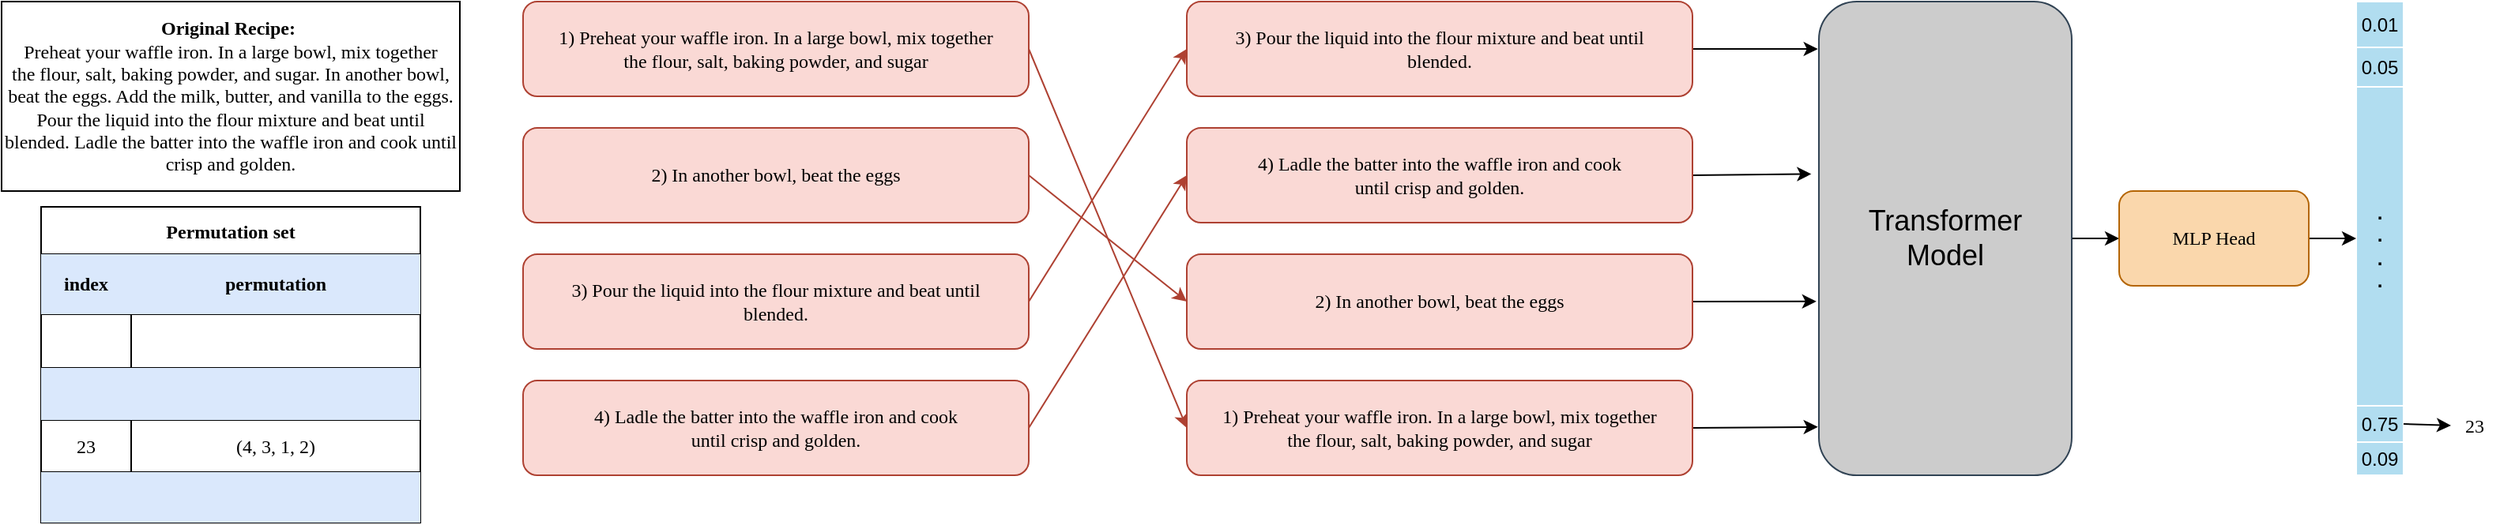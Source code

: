 <mxfile version="20.6.0" type="github">
  <diagram id="yWNZY2J24FkwbNy4CQpn" name="Page-1">
    <mxGraphModel dx="2391" dy="804" grid="1" gridSize="10" guides="1" tooltips="1" connect="1" arrows="1" fold="1" page="1" pageScale="1" pageWidth="827" pageHeight="1169" math="0" shadow="0">
      <root>
        <mxCell id="0" />
        <mxCell id="1" parent="0" />
        <mxCell id="Zrs7Km_TVFCokHQbHUnR-35" style="edgeStyle=none;rounded=0;orthogonalLoop=1;jettySize=auto;html=1;exitX=1;exitY=0.5;exitDx=0;exitDy=0;entryX=0;entryY=0.5;entryDx=0;entryDy=0;fillColor=#fad9d5;strokeColor=#ae4132;fontFamily=Times New Roman;" edge="1" parent="1" source="Zrs7Km_TVFCokHQbHUnR-1" target="Zrs7Km_TVFCokHQbHUnR-28">
          <mxGeometry relative="1" as="geometry" />
        </mxCell>
        <mxCell id="Zrs7Km_TVFCokHQbHUnR-1" value="1) Preheat your waffle iron. In a large bowl, mix together&lt;br&gt;the flour, salt, baking powder, and sugar" style="rounded=1;whiteSpace=wrap;html=1;fillColor=#fad9d5;strokeColor=#ae4132;fontFamily=Times New Roman;" vertex="1" parent="1">
          <mxGeometry x="100" y="120" width="320" height="60" as="geometry" />
        </mxCell>
        <mxCell id="Zrs7Km_TVFCokHQbHUnR-36" style="edgeStyle=none;rounded=0;orthogonalLoop=1;jettySize=auto;html=1;exitX=1;exitY=0.5;exitDx=0;exitDy=0;entryX=0;entryY=0.5;entryDx=0;entryDy=0;fillColor=#fad9d5;strokeColor=#ae4132;fontFamily=Times New Roman;" edge="1" parent="1" source="Zrs7Km_TVFCokHQbHUnR-2" target="Zrs7Km_TVFCokHQbHUnR-29">
          <mxGeometry relative="1" as="geometry" />
        </mxCell>
        <mxCell id="Zrs7Km_TVFCokHQbHUnR-2" value="2) In another bowl, beat the eggs" style="rounded=1;whiteSpace=wrap;html=1;fillColor=#fad9d5;strokeColor=#ae4132;fontFamily=Times New Roman;" vertex="1" parent="1">
          <mxGeometry x="100" y="200" width="320" height="60" as="geometry" />
        </mxCell>
        <mxCell id="Zrs7Km_TVFCokHQbHUnR-37" style="edgeStyle=none;rounded=0;orthogonalLoop=1;jettySize=auto;html=1;exitX=1;exitY=0.5;exitDx=0;exitDy=0;entryX=0;entryY=0.5;entryDx=0;entryDy=0;fillColor=#fad9d5;strokeColor=#ae4132;fontFamily=Times New Roman;" edge="1" parent="1" source="Zrs7Km_TVFCokHQbHUnR-4" target="Zrs7Km_TVFCokHQbHUnR-30">
          <mxGeometry relative="1" as="geometry" />
        </mxCell>
        <mxCell id="Zrs7Km_TVFCokHQbHUnR-4" value="3) Pour the liquid into the flour mixture and beat until&lt;br&gt;blended." style="rounded=1;whiteSpace=wrap;html=1;fillColor=#fad9d5;strokeColor=#ae4132;fontFamily=Times New Roman;" vertex="1" parent="1">
          <mxGeometry x="100" y="280" width="320" height="60" as="geometry" />
        </mxCell>
        <mxCell id="Zrs7Km_TVFCokHQbHUnR-38" style="edgeStyle=none;rounded=0;orthogonalLoop=1;jettySize=auto;html=1;exitX=1;exitY=0.5;exitDx=0;exitDy=0;entryX=0;entryY=0.5;entryDx=0;entryDy=0;fillColor=#fad9d5;strokeColor=#ae4132;fontFamily=Times New Roman;" edge="1" parent="1" source="Zrs7Km_TVFCokHQbHUnR-6" target="Zrs7Km_TVFCokHQbHUnR-31">
          <mxGeometry relative="1" as="geometry" />
        </mxCell>
        <mxCell id="Zrs7Km_TVFCokHQbHUnR-6" value="4) Ladle the batter into the waffle iron and cook&lt;br&gt;until crisp and golden." style="rounded=1;whiteSpace=wrap;html=1;fillColor=#fad9d5;strokeColor=#ae4132;fontFamily=Times New Roman;" vertex="1" parent="1">
          <mxGeometry x="100" y="360" width="320" height="60" as="geometry" />
        </mxCell>
        <mxCell id="Zrs7Km_TVFCokHQbHUnR-7" value="&lt;b&gt;Original Recipe:&amp;nbsp;&lt;/b&gt;&lt;br&gt;Preheat your waffle iron. In a large bowl, mix together&lt;br&gt;the flour, salt, baking powder, and sugar. In another bowl, beat the eggs. Add the milk, butter, and vanilla to the eggs. Pour the liquid into the flour mixture and beat until blended. Ladle the batter into the waffle iron and cook until crisp and golden." style="rounded=0;whiteSpace=wrap;html=1;fontFamily=Times New Roman;" vertex="1" parent="1">
          <mxGeometry x="-230" y="120" width="290" height="120" as="geometry" />
        </mxCell>
        <mxCell id="Zrs7Km_TVFCokHQbHUnR-8" value="Permutation set" style="shape=table;startSize=30;container=1;collapsible=0;childLayout=tableLayout;fontStyle=1;align=center;fontFamily=Times New Roman;strokeColor=#000000;" vertex="1" parent="1">
          <mxGeometry x="-205" y="250" width="240" height="200" as="geometry" />
        </mxCell>
        <mxCell id="Zrs7Km_TVFCokHQbHUnR-9" value="" style="shape=tableRow;horizontal=0;startSize=0;swimlaneHead=0;swimlaneBody=0;top=0;left=0;bottom=0;right=0;collapsible=0;dropTarget=0;fillColor=none;points=[[0,0.5],[1,0.5]];portConstraint=eastwest;fontFamily=Times New Roman;" vertex="1" parent="Zrs7Km_TVFCokHQbHUnR-8">
          <mxGeometry y="30" width="240" height="38" as="geometry" />
        </mxCell>
        <mxCell id="Zrs7Km_TVFCokHQbHUnR-10" value="index" style="shape=partialRectangle;html=1;whiteSpace=wrap;connectable=0;fillColor=#dae8fc;top=0;left=0;bottom=0;right=0;overflow=hidden;fontStyle=1;strokeColor=#6c8ebf;fontFamily=Times New Roman;" vertex="1" parent="Zrs7Km_TVFCokHQbHUnR-9">
          <mxGeometry width="57" height="38" as="geometry">
            <mxRectangle width="57" height="38" as="alternateBounds" />
          </mxGeometry>
        </mxCell>
        <mxCell id="Zrs7Km_TVFCokHQbHUnR-11" value="permutation" style="shape=partialRectangle;html=1;whiteSpace=wrap;connectable=0;fillColor=#dae8fc;top=0;left=0;bottom=0;right=0;overflow=hidden;fontStyle=1;strokeColor=#6c8ebf;fontFamily=Times New Roman;" vertex="1" parent="Zrs7Km_TVFCokHQbHUnR-9">
          <mxGeometry x="57" width="183" height="38" as="geometry">
            <mxRectangle width="183" height="38" as="alternateBounds" />
          </mxGeometry>
        </mxCell>
        <mxCell id="Zrs7Km_TVFCokHQbHUnR-13" value="" style="shape=tableRow;horizontal=0;startSize=0;swimlaneHead=0;swimlaneBody=0;top=0;left=0;bottom=0;right=0;collapsible=0;dropTarget=0;fillColor=none;points=[[0,0.5],[1,0.5]];portConstraint=eastwest;fontFamily=Times New Roman;" vertex="1" parent="Zrs7Km_TVFCokHQbHUnR-8">
          <mxGeometry y="68" width="240" height="34" as="geometry" />
        </mxCell>
        <mxCell id="Zrs7Km_TVFCokHQbHUnR-14" value="" style="shape=partialRectangle;html=1;whiteSpace=wrap;connectable=0;fillColor=none;top=0;left=0;bottom=0;right=0;overflow=hidden;fontFamily=Times New Roman;" vertex="1" parent="Zrs7Km_TVFCokHQbHUnR-13">
          <mxGeometry width="57" height="34" as="geometry">
            <mxRectangle width="57" height="34" as="alternateBounds" />
          </mxGeometry>
        </mxCell>
        <mxCell id="Zrs7Km_TVFCokHQbHUnR-15" value="" style="shape=partialRectangle;html=1;whiteSpace=wrap;connectable=0;fillColor=none;top=0;left=0;bottom=0;right=0;overflow=hidden;fontFamily=Times New Roman;" vertex="1" parent="Zrs7Km_TVFCokHQbHUnR-13">
          <mxGeometry x="57" width="183" height="34" as="geometry">
            <mxRectangle width="183" height="34" as="alternateBounds" />
          </mxGeometry>
        </mxCell>
        <mxCell id="Zrs7Km_TVFCokHQbHUnR-17" value="" style="shape=tableRow;horizontal=0;startSize=0;swimlaneHead=0;swimlaneBody=0;top=0;left=0;bottom=0;right=0;collapsible=0;dropTarget=0;fillColor=none;points=[[0,0.5],[1,0.5]];portConstraint=eastwest;fontFamily=Times New Roman;" vertex="1" parent="Zrs7Km_TVFCokHQbHUnR-8">
          <mxGeometry y="102" width="240" height="33" as="geometry" />
        </mxCell>
        <mxCell id="Zrs7Km_TVFCokHQbHUnR-18" value="" style="shape=partialRectangle;html=1;whiteSpace=wrap;connectable=0;fillColor=#dae8fc;top=0;left=0;bottom=0;right=0;overflow=hidden;strokeColor=#6c8ebf;fontFamily=Times New Roman;" vertex="1" parent="Zrs7Km_TVFCokHQbHUnR-17">
          <mxGeometry width="57" height="33" as="geometry">
            <mxRectangle width="57" height="33" as="alternateBounds" />
          </mxGeometry>
        </mxCell>
        <mxCell id="Zrs7Km_TVFCokHQbHUnR-19" value="" style="shape=partialRectangle;html=1;whiteSpace=wrap;connectable=0;fillColor=#dae8fc;top=0;left=0;bottom=0;right=0;overflow=hidden;strokeColor=#6c8ebf;fontFamily=Times New Roman;" vertex="1" parent="Zrs7Km_TVFCokHQbHUnR-17">
          <mxGeometry x="57" width="183" height="33" as="geometry">
            <mxRectangle width="183" height="33" as="alternateBounds" />
          </mxGeometry>
        </mxCell>
        <mxCell id="Zrs7Km_TVFCokHQbHUnR-21" style="shape=tableRow;horizontal=0;startSize=0;swimlaneHead=0;swimlaneBody=0;top=0;left=0;bottom=0;right=0;collapsible=0;dropTarget=0;fillColor=none;points=[[0,0.5],[1,0.5]];portConstraint=eastwest;fontFamily=Times New Roman;" vertex="1" parent="Zrs7Km_TVFCokHQbHUnR-8">
          <mxGeometry y="135" width="240" height="33" as="geometry" />
        </mxCell>
        <mxCell id="Zrs7Km_TVFCokHQbHUnR-22" value="23" style="shape=partialRectangle;html=1;whiteSpace=wrap;connectable=0;fillColor=none;top=0;left=0;bottom=0;right=0;overflow=hidden;fontFamily=Times New Roman;" vertex="1" parent="Zrs7Km_TVFCokHQbHUnR-21">
          <mxGeometry width="57" height="33" as="geometry">
            <mxRectangle width="57" height="33" as="alternateBounds" />
          </mxGeometry>
        </mxCell>
        <mxCell id="Zrs7Km_TVFCokHQbHUnR-23" value="(4, 3, 1, 2)" style="shape=partialRectangle;html=1;whiteSpace=wrap;connectable=0;fillColor=none;top=0;left=0;bottom=0;right=0;overflow=hidden;fontFamily=Times New Roman;" vertex="1" parent="Zrs7Km_TVFCokHQbHUnR-21">
          <mxGeometry x="57" width="183" height="33" as="geometry">
            <mxRectangle width="183" height="33" as="alternateBounds" />
          </mxGeometry>
        </mxCell>
        <mxCell id="Zrs7Km_TVFCokHQbHUnR-25" style="shape=tableRow;horizontal=0;startSize=0;swimlaneHead=0;swimlaneBody=0;top=0;left=0;bottom=0;right=0;collapsible=0;dropTarget=0;fillColor=none;points=[[0,0.5],[1,0.5]];portConstraint=eastwest;fontFamily=Times New Roman;" vertex="1" parent="Zrs7Km_TVFCokHQbHUnR-8">
          <mxGeometry y="168" width="240" height="32" as="geometry" />
        </mxCell>
        <mxCell id="Zrs7Km_TVFCokHQbHUnR-26" style="shape=partialRectangle;html=1;whiteSpace=wrap;connectable=0;fillColor=#dae8fc;top=0;left=0;bottom=0;right=0;overflow=hidden;strokeColor=#6c8ebf;fontFamily=Times New Roman;" vertex="1" parent="Zrs7Km_TVFCokHQbHUnR-25">
          <mxGeometry width="57" height="32" as="geometry">
            <mxRectangle width="57" height="32" as="alternateBounds" />
          </mxGeometry>
        </mxCell>
        <mxCell id="Zrs7Km_TVFCokHQbHUnR-27" style="shape=partialRectangle;html=1;whiteSpace=wrap;connectable=0;fillColor=#dae8fc;top=0;left=0;bottom=0;right=0;overflow=hidden;strokeColor=#6c8ebf;fontFamily=Times New Roman;" vertex="1" parent="Zrs7Km_TVFCokHQbHUnR-25">
          <mxGeometry x="57" width="183" height="32" as="geometry">
            <mxRectangle width="183" height="32" as="alternateBounds" />
          </mxGeometry>
        </mxCell>
        <mxCell id="Zrs7Km_TVFCokHQbHUnR-45" style="edgeStyle=none;rounded=0;orthogonalLoop=1;jettySize=auto;html=1;exitX=1;exitY=0.5;exitDx=0;exitDy=0;entryX=-0.004;entryY=0.898;entryDx=0;entryDy=0;entryPerimeter=0;" edge="1" parent="1" source="Zrs7Km_TVFCokHQbHUnR-28">
          <mxGeometry relative="1" as="geometry">
            <mxPoint x="919.36" y="389.4" as="targetPoint" />
          </mxGeometry>
        </mxCell>
        <mxCell id="Zrs7Km_TVFCokHQbHUnR-28" value="1) Preheat your waffle iron. In a large bowl, mix together&lt;br&gt;the flour, salt, baking powder, and sugar" style="rounded=1;whiteSpace=wrap;html=1;fillColor=#fad9d5;strokeColor=#ae4132;fontFamily=Times New Roman;" vertex="1" parent="1">
          <mxGeometry x="520" y="360" width="320" height="60" as="geometry" />
        </mxCell>
        <mxCell id="Zrs7Km_TVFCokHQbHUnR-44" style="edgeStyle=none;rounded=0;orthogonalLoop=1;jettySize=auto;html=1;exitX=1;exitY=0.5;exitDx=0;exitDy=0;entryX=-0.01;entryY=0.633;entryDx=0;entryDy=0;entryPerimeter=0;" edge="1" parent="1" source="Zrs7Km_TVFCokHQbHUnR-29">
          <mxGeometry relative="1" as="geometry">
            <mxPoint x="918.4" y="309.9" as="targetPoint" />
          </mxGeometry>
        </mxCell>
        <mxCell id="Zrs7Km_TVFCokHQbHUnR-29" value="2) In another bowl, beat the eggs" style="rounded=1;whiteSpace=wrap;html=1;fillColor=#fad9d5;strokeColor=#ae4132;fontFamily=Times New Roman;" vertex="1" parent="1">
          <mxGeometry x="520" y="280" width="320" height="60" as="geometry" />
        </mxCell>
        <mxCell id="Zrs7Km_TVFCokHQbHUnR-41" style="edgeStyle=none;rounded=0;orthogonalLoop=1;jettySize=auto;html=1;exitX=1;exitY=0.5;exitDx=0;exitDy=0;entryX=-0.004;entryY=0.1;entryDx=0;entryDy=0;entryPerimeter=0;" edge="1" parent="1" source="Zrs7Km_TVFCokHQbHUnR-30">
          <mxGeometry relative="1" as="geometry">
            <mxPoint x="919.36" y="150" as="targetPoint" />
          </mxGeometry>
        </mxCell>
        <mxCell id="Zrs7Km_TVFCokHQbHUnR-30" value="3) Pour the liquid into the flour mixture and beat until&lt;br&gt;blended." style="rounded=1;whiteSpace=wrap;html=1;fillColor=#fad9d5;strokeColor=#ae4132;fontFamily=Times New Roman;" vertex="1" parent="1">
          <mxGeometry x="520" y="120" width="320" height="60" as="geometry" />
        </mxCell>
        <mxCell id="Zrs7Km_TVFCokHQbHUnR-43" style="edgeStyle=none;rounded=0;orthogonalLoop=1;jettySize=auto;html=1;exitX=1;exitY=0.5;exitDx=0;exitDy=0;entryX=-0.03;entryY=0.364;entryDx=0;entryDy=0;entryPerimeter=0;" edge="1" parent="1" source="Zrs7Km_TVFCokHQbHUnR-31">
          <mxGeometry relative="1" as="geometry">
            <mxPoint x="915.2" y="229.2" as="targetPoint" />
          </mxGeometry>
        </mxCell>
        <mxCell id="Zrs7Km_TVFCokHQbHUnR-31" value="4) Ladle the batter into the waffle iron and cook&lt;br&gt;until crisp and golden." style="rounded=1;whiteSpace=wrap;html=1;fillColor=#fad9d5;strokeColor=#ae4132;fontFamily=Times New Roman;" vertex="1" parent="1">
          <mxGeometry x="520" y="200" width="320" height="60" as="geometry" />
        </mxCell>
        <mxCell id="Zrs7Km_TVFCokHQbHUnR-87" value="" style="edgeStyle=none;rounded=0;orthogonalLoop=1;jettySize=auto;html=1;" edge="1" parent="1" target="Zrs7Km_TVFCokHQbHUnR-86">
          <mxGeometry relative="1" as="geometry">
            <mxPoint x="1080" y="270" as="sourcePoint" />
          </mxGeometry>
        </mxCell>
        <mxCell id="Zrs7Km_TVFCokHQbHUnR-51" value="" style="childLayout=tableLayout;recursiveResize=0;shadow=0;fillColor=#b1ddf0;strokeColor=#FFFFFF;" vertex="1" parent="1">
          <mxGeometry x="1260" y="120" width="30" height="300" as="geometry" />
        </mxCell>
        <mxCell id="Zrs7Km_TVFCokHQbHUnR-52" value="" style="shape=tableRow;horizontal=0;startSize=0;swimlaneHead=0;swimlaneBody=0;top=0;left=0;bottom=0;right=0;dropTarget=0;collapsible=0;recursiveResize=0;expand=0;fontStyle=0;fillColor=none;strokeColor=inherit;" vertex="1" parent="Zrs7Km_TVFCokHQbHUnR-51">
          <mxGeometry width="30" height="29" as="geometry" />
        </mxCell>
        <mxCell id="Zrs7Km_TVFCokHQbHUnR-53" value="0.01" style="connectable=0;recursiveResize=0;strokeColor=inherit;fillColor=none;align=center;whiteSpace=wrap;html=1;" vertex="1" parent="Zrs7Km_TVFCokHQbHUnR-52">
          <mxGeometry width="30" height="29" as="geometry">
            <mxRectangle width="30" height="29" as="alternateBounds" />
          </mxGeometry>
        </mxCell>
        <mxCell id="Zrs7Km_TVFCokHQbHUnR-56" style="shape=tableRow;horizontal=0;startSize=0;swimlaneHead=0;swimlaneBody=0;top=0;left=0;bottom=0;right=0;dropTarget=0;collapsible=0;recursiveResize=0;expand=0;fontStyle=0;fillColor=none;strokeColor=inherit;" vertex="1" parent="Zrs7Km_TVFCokHQbHUnR-51">
          <mxGeometry y="29" width="30" height="25" as="geometry" />
        </mxCell>
        <mxCell id="Zrs7Km_TVFCokHQbHUnR-57" value="0.05" style="connectable=0;recursiveResize=0;strokeColor=inherit;fillColor=none;align=center;whiteSpace=wrap;html=1;" vertex="1" parent="Zrs7Km_TVFCokHQbHUnR-56">
          <mxGeometry width="30" height="25" as="geometry">
            <mxRectangle width="30" height="25" as="alternateBounds" />
          </mxGeometry>
        </mxCell>
        <mxCell id="Zrs7Km_TVFCokHQbHUnR-60" style="shape=tableRow;horizontal=0;startSize=0;swimlaneHead=0;swimlaneBody=0;top=0;left=0;bottom=0;right=0;dropTarget=0;collapsible=0;recursiveResize=0;expand=0;fontStyle=0;fillColor=none;strokeColor=inherit;" vertex="1" parent="Zrs7Km_TVFCokHQbHUnR-51">
          <mxGeometry y="54" width="30" height="202" as="geometry" />
        </mxCell>
        <mxCell id="Zrs7Km_TVFCokHQbHUnR-61" value=".&lt;br&gt;.&lt;br&gt;.&lt;br&gt;.&lt;br&gt;" style="connectable=0;recursiveResize=0;strokeColor=inherit;fillColor=none;align=center;whiteSpace=wrap;html=1;fontStyle=1" vertex="1" parent="Zrs7Km_TVFCokHQbHUnR-60">
          <mxGeometry width="30" height="202" as="geometry">
            <mxRectangle width="30" height="202" as="alternateBounds" />
          </mxGeometry>
        </mxCell>
        <mxCell id="Zrs7Km_TVFCokHQbHUnR-64" style="shape=tableRow;horizontal=0;startSize=0;swimlaneHead=0;swimlaneBody=0;top=0;left=0;bottom=0;right=0;dropTarget=0;collapsible=0;recursiveResize=0;expand=0;fontStyle=0;fillColor=none;strokeColor=inherit;" vertex="1" parent="Zrs7Km_TVFCokHQbHUnR-51">
          <mxGeometry y="256" width="30" height="23" as="geometry" />
        </mxCell>
        <mxCell id="Zrs7Km_TVFCokHQbHUnR-65" value="0.75" style="connectable=0;recursiveResize=0;strokeColor=inherit;fillColor=none;align=center;whiteSpace=wrap;html=1;" vertex="1" parent="Zrs7Km_TVFCokHQbHUnR-64">
          <mxGeometry width="30" height="23" as="geometry">
            <mxRectangle width="30" height="23" as="alternateBounds" />
          </mxGeometry>
        </mxCell>
        <mxCell id="Zrs7Km_TVFCokHQbHUnR-66" style="shape=tableRow;horizontal=0;startSize=0;swimlaneHead=0;swimlaneBody=0;top=0;left=0;bottom=0;right=0;dropTarget=0;collapsible=0;recursiveResize=0;expand=0;fontStyle=0;fillColor=none;strokeColor=inherit;" vertex="1" parent="Zrs7Km_TVFCokHQbHUnR-51">
          <mxGeometry y="279" width="30" height="21" as="geometry" />
        </mxCell>
        <mxCell id="Zrs7Km_TVFCokHQbHUnR-67" value="0.09" style="connectable=0;recursiveResize=0;strokeColor=inherit;fillColor=none;align=center;whiteSpace=wrap;html=1;" vertex="1" parent="Zrs7Km_TVFCokHQbHUnR-66">
          <mxGeometry width="30" height="21" as="geometry">
            <mxRectangle width="30" height="21" as="alternateBounds" />
          </mxGeometry>
        </mxCell>
        <mxCell id="Zrs7Km_TVFCokHQbHUnR-91" value="" style="edgeStyle=none;rounded=0;orthogonalLoop=1;jettySize=auto;html=1;" edge="1" parent="1" source="Zrs7Km_TVFCokHQbHUnR-86" target="Zrs7Km_TVFCokHQbHUnR-51">
          <mxGeometry relative="1" as="geometry" />
        </mxCell>
        <mxCell id="Zrs7Km_TVFCokHQbHUnR-86" value="MLP Head" style="rounded=1;whiteSpace=wrap;html=1;labelBackgroundColor=none;fillColor=#fad7ac;strokeColor=#b46504;fontFamily=Times New Roman;" vertex="1" parent="1">
          <mxGeometry x="1110" y="240" width="120" height="60" as="geometry" />
        </mxCell>
        <mxCell id="Zrs7Km_TVFCokHQbHUnR-93" value="&lt;font style=&quot;font-size: 18px;&quot; color=&quot;#000000&quot;&gt;Transformer &lt;br&gt;Model&lt;/font&gt;" style="rounded=1;whiteSpace=wrap;html=1;labelBackgroundColor=#CCCCCC;fillColor=#CCCCCC;fontColor=#ffffff;strokeColor=#314354;" vertex="1" parent="1">
          <mxGeometry x="920" y="120" width="160" height="300" as="geometry" />
        </mxCell>
        <mxCell id="Zrs7Km_TVFCokHQbHUnR-97" value="23" style="text;html=1;strokeColor=none;fillColor=none;align=center;verticalAlign=middle;whiteSpace=wrap;rounded=0;labelBackgroundColor=none;fontFamily=Times New Roman;fontSize=12;fontColor=#000000;" vertex="1" parent="1">
          <mxGeometry x="1320" y="373.5" width="30" height="30" as="geometry" />
        </mxCell>
        <mxCell id="Zrs7Km_TVFCokHQbHUnR-98" style="edgeStyle=none;rounded=0;orthogonalLoop=1;jettySize=auto;html=1;exitX=1;exitY=0.5;exitDx=0;exitDy=0;entryX=0;entryY=0.5;entryDx=0;entryDy=0;fontFamily=Times New Roman;fontSize=12;fontColor=#000000;" edge="1" parent="1" source="Zrs7Km_TVFCokHQbHUnR-64" target="Zrs7Km_TVFCokHQbHUnR-97">
          <mxGeometry relative="1" as="geometry" />
        </mxCell>
      </root>
    </mxGraphModel>
  </diagram>
</mxfile>
